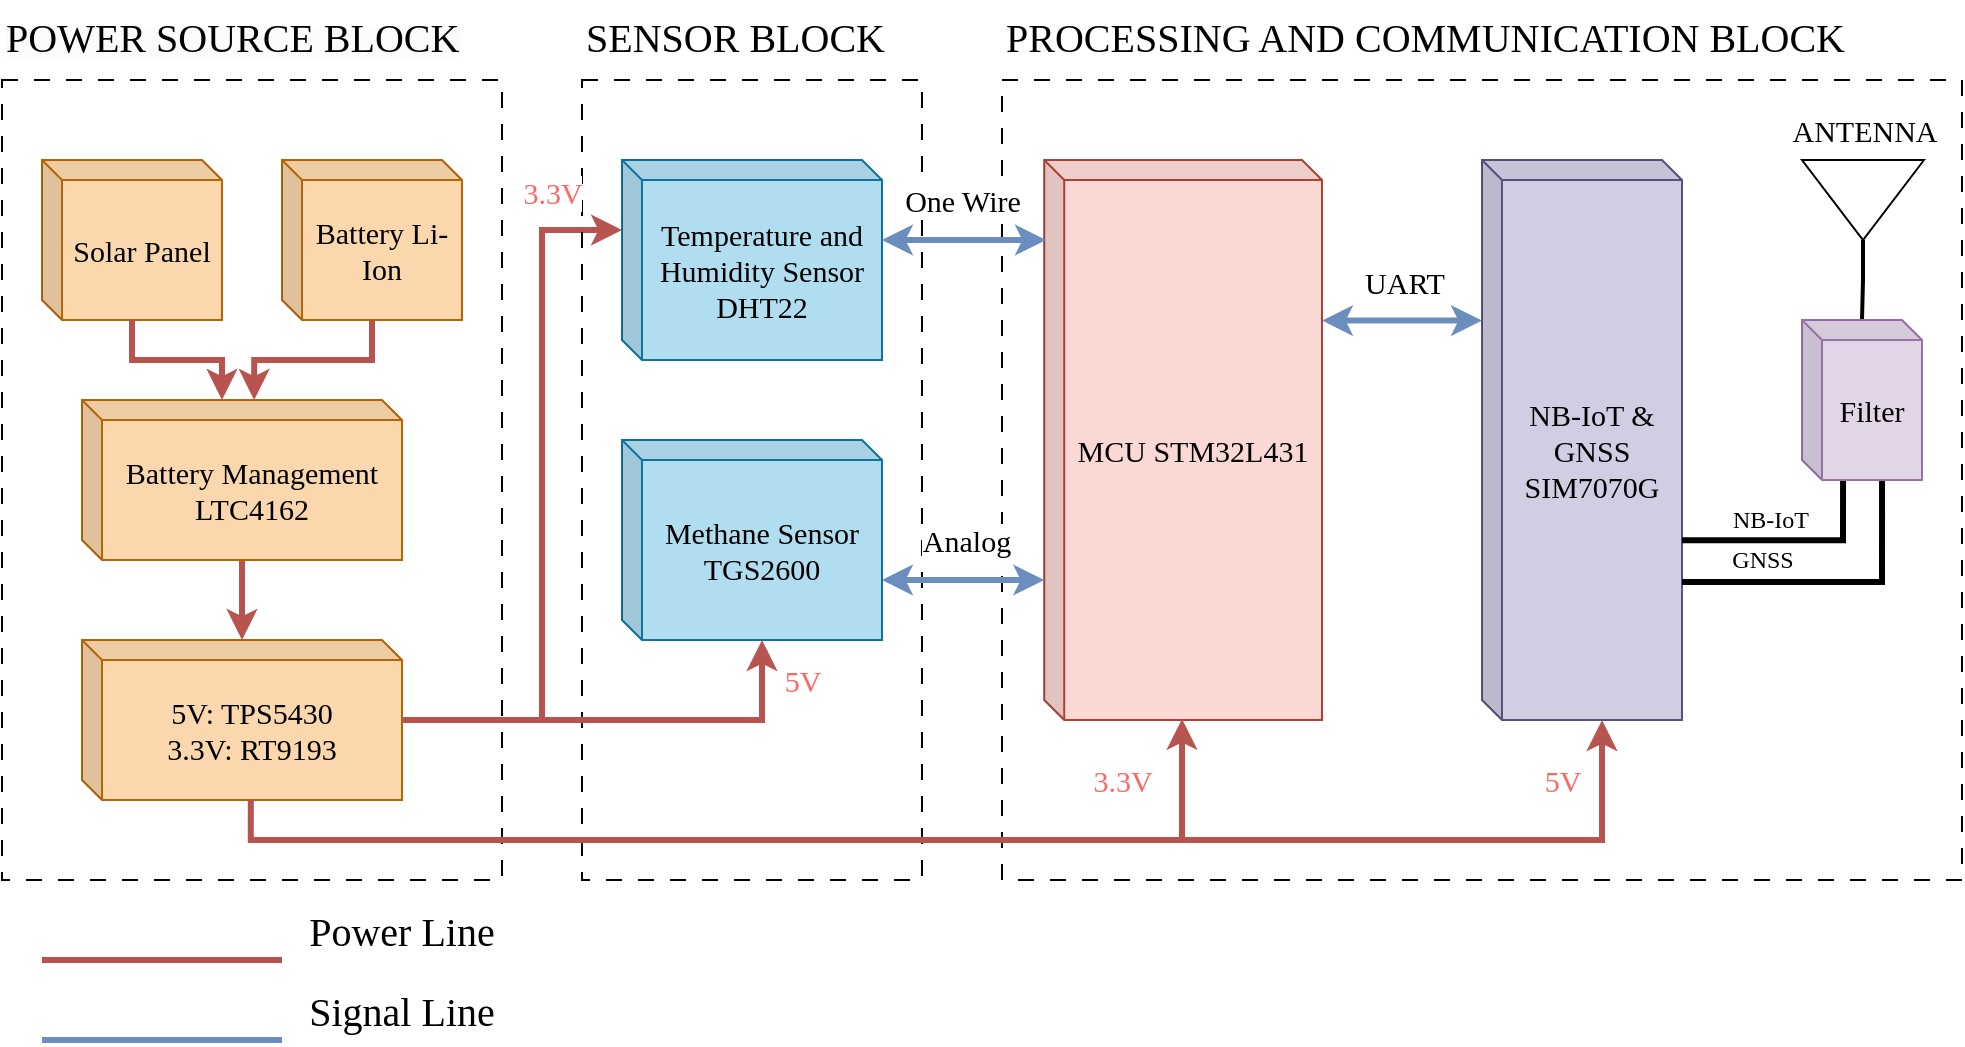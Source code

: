 <mxfile version="26.0.2">
  <diagram name="Trang-1" id="wszEbrUYoofNr2Puhn1D">
    <mxGraphModel dx="1018" dy="499" grid="1" gridSize="10" guides="1" tooltips="1" connect="1" arrows="1" fold="1" page="1" pageScale="1" pageWidth="827" pageHeight="1169" math="0" shadow="0">
      <root>
        <mxCell id="0" />
        <mxCell id="1" parent="0" />
        <mxCell id="KDMx-ezY_uqjDw8tYnH9-1" value="&lt;font style=&quot;font-size: 15px;&quot; face=&quot;Times New Roman&quot;&gt;Solar Panel&lt;/font&gt;" style="shape=cube;whiteSpace=wrap;html=1;boundedLbl=1;backgroundOutline=1;darkOpacity=0.05;darkOpacity2=0.1;size=10;fillColor=#fad7ac;strokeColor=#b46504;" parent="1" vertex="1">
          <mxGeometry x="80" y="600" width="90" height="80" as="geometry" />
        </mxCell>
        <mxCell id="KDMx-ezY_uqjDw8tYnH9-3" value="&lt;span style=&quot;color: rgb(0, 0, 0); font-style: normal; font-variant-ligatures: normal; font-variant-caps: normal; font-weight: 400; letter-spacing: normal; orphans: 2; text-align: center; text-indent: 0px; text-transform: none; widows: 2; word-spacing: 0px; -webkit-text-stroke-width: 0px; white-space: normal; background-color: rgb(251, 251, 251); text-decoration-thickness: initial; text-decoration-style: initial; text-decoration-color: initial; float: none; display: inline !important;&quot;&gt;&lt;font style=&quot;font-size: 20px;&quot; face=&quot;Times New Roman&quot;&gt;POWER SOURCE BLOCK&lt;/font&gt;&lt;/span&gt;" style="text;whiteSpace=wrap;html=1;" parent="1" vertex="1">
          <mxGeometry x="60" y="520" width="250" height="40" as="geometry" />
        </mxCell>
        <mxCell id="KDMx-ezY_uqjDw8tYnH9-10" style="edgeStyle=orthogonalEdgeStyle;rounded=0;orthogonalLoop=1;jettySize=auto;html=1;entryX=0.538;entryY=0;entryDx=0;entryDy=0;entryPerimeter=0;fillColor=#f8cecc;gradientColor=#ea6b66;strokeColor=#b85450;strokeWidth=3;" parent="1" source="KDMx-ezY_uqjDw8tYnH9-4" target="KDMx-ezY_uqjDw8tYnH9-5" edge="1">
          <mxGeometry relative="1" as="geometry" />
        </mxCell>
        <mxCell id="KDMx-ezY_uqjDw8tYnH9-4" value="&lt;font style=&quot;font-size: 15px;&quot; face=&quot;Times New Roman&quot;&gt;Battery Li-Ion&lt;/font&gt;" style="shape=cube;whiteSpace=wrap;html=1;boundedLbl=1;backgroundOutline=1;darkOpacity=0.05;darkOpacity2=0.1;size=10;fillColor=#fad7ac;strokeColor=#b46504;" parent="1" vertex="1">
          <mxGeometry x="200" y="600" width="90" height="80" as="geometry" />
        </mxCell>
        <mxCell id="KDMx-ezY_uqjDw8tYnH9-42" style="edgeStyle=orthogonalEdgeStyle;rounded=0;orthogonalLoop=1;jettySize=auto;html=1;fontFamily=Helvetica;fontSize=12;fontColor=default;strokeWidth=3;fillColor=#f8cecc;gradientColor=#ea6b66;strokeColor=#b85450;" parent="1" source="KDMx-ezY_uqjDw8tYnH9-5" target="KDMx-ezY_uqjDw8tYnH9-40" edge="1">
          <mxGeometry relative="1" as="geometry" />
        </mxCell>
        <mxCell id="KDMx-ezY_uqjDw8tYnH9-5" value="&lt;font style=&quot;font-size: 15px;&quot; face=&quot;Times New Roman&quot;&gt;Battery Management&lt;/font&gt;&lt;div style=&quot;font-size: 15px;&quot;&gt;&lt;font style=&quot;font-size: 15px;&quot; face=&quot;bBwhuPaT6GNZoeY06O2n&quot;&gt;LTC4162&lt;/font&gt;&lt;/div&gt;" style="shape=cube;whiteSpace=wrap;html=1;boundedLbl=1;backgroundOutline=1;darkOpacity=0.05;darkOpacity2=0.1;size=10;fillColor=#fad7ac;strokeColor=#b46504;" parent="1" vertex="1">
          <mxGeometry x="100" y="720" width="160" height="80" as="geometry" />
        </mxCell>
        <mxCell id="KDMx-ezY_uqjDw8tYnH9-9" style="edgeStyle=orthogonalEdgeStyle;rounded=0;orthogonalLoop=1;jettySize=auto;html=1;fillColor=#f8cecc;gradientColor=#ea6b66;strokeColor=#b85450;strokeWidth=3;" parent="1" source="KDMx-ezY_uqjDw8tYnH9-1" edge="1">
          <mxGeometry relative="1" as="geometry">
            <mxPoint x="170" y="720" as="targetPoint" />
            <Array as="points">
              <mxPoint x="125" y="700" />
              <mxPoint x="170" y="700" />
              <mxPoint x="170" y="720" />
            </Array>
          </mxGeometry>
        </mxCell>
        <mxCell id="KDMx-ezY_uqjDw8tYnH9-39" value="" style="rounded=0;whiteSpace=wrap;html=1;glass=0;fillColor=none;dashed=1;dashPattern=8 8;" parent="1" vertex="1">
          <mxGeometry x="60" y="560" width="250" height="400" as="geometry" />
        </mxCell>
        <mxCell id="KDMx-ezY_uqjDw8tYnH9-22" value="&lt;div style=&quot;text-align: center;&quot;&gt;&lt;span style=&quot;background-color: initial;&quot;&gt;&lt;font style=&quot;font-size: 20px;&quot; face=&quot;Times New Roman&quot;&gt;PROCESSING AND COMMUNICATION BLOCK&lt;/font&gt;&lt;/span&gt;&lt;/div&gt;" style="text;whiteSpace=wrap;html=1;" parent="1" vertex="1">
          <mxGeometry x="560" y="520" width="480" height="30" as="geometry" />
        </mxCell>
        <mxCell id="KDMx-ezY_uqjDw8tYnH9-36" value="&lt;font style=&quot;font-size: 15px;&quot; face=&quot;Times New Roman&quot;&gt;ANTENNA&lt;/font&gt;" style="text;html=1;align=center;verticalAlign=middle;resizable=0;points=[];autosize=1;strokeColor=none;fillColor=none;" parent="1" vertex="1">
          <mxGeometry x="940.5" y="570" width="100" height="30" as="geometry" />
        </mxCell>
        <mxCell id="KDMx-ezY_uqjDw8tYnH9-40" value="&lt;font style=&quot;font-size: 15px;&quot; face=&quot;Times New Roman&quot;&gt;5V: TPS5430&lt;/font&gt;&lt;div style=&quot;font-size: 15px;&quot;&gt;&lt;font style=&quot;font-size: 15px;&quot; face=&quot;Times New Roman&quot;&gt;3.3V: RT9193&lt;/font&gt;&lt;/div&gt;" style="shape=cube;whiteSpace=wrap;html=1;boundedLbl=1;backgroundOutline=1;darkOpacity=0.05;darkOpacity2=0.1;size=10;fillColor=#fad7ac;strokeColor=#b46504;" parent="1" vertex="1">
          <mxGeometry x="100" y="840" width="160" height="80" as="geometry" />
        </mxCell>
        <mxCell id="KDMx-ezY_uqjDw8tYnH9-46" style="edgeStyle=orthogonalEdgeStyle;rounded=0;orthogonalLoop=1;jettySize=auto;html=1;entryX=0;entryY=0;entryDx=0;entryDy=35;entryPerimeter=0;fontFamily=Helvetica;fontSize=12;fontColor=default;strokeWidth=3;fillColor=#f8cecc;gradientColor=#ea6b66;strokeColor=#b85450;" parent="1" source="KDMx-ezY_uqjDw8tYnH9-40" edge="1">
          <mxGeometry relative="1" as="geometry">
            <mxPoint x="370" y="635" as="targetPoint" />
            <Array as="points">
              <mxPoint x="330" y="880" />
              <mxPoint x="330" y="635" />
            </Array>
          </mxGeometry>
        </mxCell>
        <mxCell id="KDMx-ezY_uqjDw8tYnH9-47" value="" style="rounded=0;whiteSpace=wrap;html=1;glass=0;fillColor=none;dashed=1;dashPattern=8 8;" parent="1" vertex="1">
          <mxGeometry x="350" y="560" width="170" height="400" as="geometry" />
        </mxCell>
        <mxCell id="KDMx-ezY_uqjDw8tYnH9-48" value="&lt;div style=&quot;text-align: center;&quot;&gt;&lt;font style=&quot;font-size: 20px;&quot; face=&quot;Times New Roman&quot;&gt;SENSOR BLOCK&lt;/font&gt;&lt;/div&gt;" style="text;whiteSpace=wrap;html=1;" parent="1" vertex="1">
          <mxGeometry x="350" y="520" width="200" height="30" as="geometry" />
        </mxCell>
        <mxCell id="KDMx-ezY_uqjDw8tYnH9-58" value="" style="rounded=0;whiteSpace=wrap;html=1;glass=0;fillColor=none;dashed=1;dashPattern=8 8;" parent="1" vertex="1">
          <mxGeometry x="560" y="560" width="480" height="400" as="geometry" />
        </mxCell>
        <mxCell id="KDMx-ezY_uqjDw8tYnH9-59" value="&lt;font style=&quot;font-size: 15px;&quot; face=&quot;Times New Roman&quot;&gt;MCU STM32L431&lt;/font&gt;" style="shape=cube;whiteSpace=wrap;html=1;boundedLbl=1;backgroundOutline=1;darkOpacity=0.05;darkOpacity2=0.1;size=10;fillColor=#fad9d5;strokeColor=#ae4132;" parent="1" vertex="1">
          <mxGeometry x="581.11" y="600" width="138.89" height="280" as="geometry" />
        </mxCell>
        <mxCell id="KDMx-ezY_uqjDw8tYnH9-66" value="&lt;font style=&quot;font-size: 15px;&quot; face=&quot;Times New Roman&quot;&gt;Temperature and Humidity Sensor DHT22&lt;/font&gt;" style="shape=cube;whiteSpace=wrap;html=1;boundedLbl=1;backgroundOutline=1;darkOpacity=0.05;darkOpacity2=0.1;size=10;fillColor=#b1ddf0;strokeColor=#10739e;" parent="1" vertex="1">
          <mxGeometry x="370" y="600" width="130" height="100" as="geometry" />
        </mxCell>
        <mxCell id="KDMx-ezY_uqjDw8tYnH9-70" style="edgeStyle=orthogonalEdgeStyle;rounded=0;orthogonalLoop=1;jettySize=auto;html=1;fontFamily=Helvetica;fontSize=12;fontColor=default;startArrow=classic;startFill=1;strokeWidth=3;fillColor=#dae8fc;gradientColor=#7ea6e0;strokeColor=#6c8ebf;" parent="1" source="KDMx-ezY_uqjDw8tYnH9-67" target="KDMx-ezY_uqjDw8tYnH9-59" edge="1">
          <mxGeometry relative="1" as="geometry">
            <Array as="points">
              <mxPoint x="540" y="810" />
              <mxPoint x="540" y="810" />
            </Array>
          </mxGeometry>
        </mxCell>
        <mxCell id="KDMx-ezY_uqjDw8tYnH9-85" value="&lt;font face=&quot;Times New Roman&quot; style=&quot;font-size: 15px;&quot;&gt;Analog&lt;/font&gt;" style="edgeLabel;html=1;align=center;verticalAlign=middle;resizable=0;points=[];rounded=0;strokeColor=default;fontFamily=Helvetica;fontSize=15;fontColor=default;fillColor=default;" parent="KDMx-ezY_uqjDw8tYnH9-70" vertex="1" connectable="0">
          <mxGeometry x="0.028" y="2" relative="1" as="geometry">
            <mxPoint y="-18" as="offset" />
          </mxGeometry>
        </mxCell>
        <mxCell id="KDMx-ezY_uqjDw8tYnH9-67" value="&lt;font style=&quot;font-size: 15px;&quot; face=&quot;Times New Roman&quot;&gt;Methane Sensor TGS2600&lt;/font&gt;" style="shape=cube;whiteSpace=wrap;html=1;boundedLbl=1;backgroundOutline=1;darkOpacity=0.05;darkOpacity2=0.1;size=10;fillColor=#b1ddf0;strokeColor=#10739e;" parent="1" vertex="1">
          <mxGeometry x="370" y="740" width="130" height="100" as="geometry" />
        </mxCell>
        <mxCell id="KDMx-ezY_uqjDw8tYnH9-68" style="edgeStyle=orthogonalEdgeStyle;rounded=0;orthogonalLoop=1;jettySize=auto;html=1;fontFamily=Helvetica;fontSize=12;fontColor=default;startArrow=classic;startFill=1;fillColor=#dae8fc;gradientColor=#7ea6e0;strokeColor=#6c8ebf;strokeWidth=3;" parent="1" source="KDMx-ezY_uqjDw8tYnH9-66" edge="1">
          <mxGeometry relative="1" as="geometry">
            <mxPoint x="582" y="640" as="targetPoint" />
            <Array as="points">
              <mxPoint x="582" y="640" />
            </Array>
          </mxGeometry>
        </mxCell>
        <mxCell id="KDMx-ezY_uqjDw8tYnH9-84" value="&lt;font style=&quot;font-size: 15px;&quot;&gt;One Wire&lt;/font&gt;" style="edgeLabel;html=1;align=center;verticalAlign=middle;resizable=0;points=[];rounded=0;strokeColor=default;fontFamily=Times New Roman;fontSize=15;fontColor=default;fillColor=default;" parent="KDMx-ezY_uqjDw8tYnH9-68" vertex="1" connectable="0">
          <mxGeometry x="0.217" y="-2" relative="1" as="geometry">
            <mxPoint x="-10" y="-22" as="offset" />
          </mxGeometry>
        </mxCell>
        <mxCell id="KDMx-ezY_uqjDw8tYnH9-73" style="edgeStyle=orthogonalEdgeStyle;rounded=0;orthogonalLoop=1;jettySize=auto;html=1;fontFamily=Helvetica;fontSize=12;fontColor=default;startArrow=classic;startFill=1;strokeWidth=3;fillColor=#dae8fc;gradientColor=#7ea6e0;strokeColor=#6c8ebf;" parent="1" source="KDMx-ezY_uqjDw8tYnH9-59" edge="1">
          <mxGeometry relative="1" as="geometry">
            <mxPoint x="800" y="680.269" as="targetPoint" />
            <Array as="points">
              <mxPoint x="800" y="680" />
            </Array>
          </mxGeometry>
        </mxCell>
        <mxCell id="KDMx-ezY_uqjDw8tYnH9-76" value="&lt;font style=&quot;font-size: 15px;&quot; face=&quot;Times New Roman&quot;&gt;UART&lt;/font&gt;" style="edgeLabel;html=1;align=center;verticalAlign=middle;resizable=0;points=[];rounded=0;strokeColor=default;fontFamily=Helvetica;fontSize=12;fontColor=default;fillColor=default;" parent="KDMx-ezY_uqjDw8tYnH9-73" vertex="1" connectable="0">
          <mxGeometry x="-0.161" y="-2" relative="1" as="geometry">
            <mxPoint x="7" y="-22" as="offset" />
          </mxGeometry>
        </mxCell>
        <mxCell id="KDMx-ezY_uqjDw8tYnH9-74" style="edgeStyle=orthogonalEdgeStyle;rounded=0;orthogonalLoop=1;jettySize=auto;html=1;fontFamily=Helvetica;fontSize=12;fontColor=default;strokeWidth=3;fillColor=#f8cecc;gradientColor=#ea6b66;strokeColor=#b85450;entryX=0.496;entryY=0.998;entryDx=0;entryDy=0;entryPerimeter=0;" parent="1" target="KDMx-ezY_uqjDw8tYnH9-59" edge="1">
          <mxGeometry relative="1" as="geometry">
            <mxPoint x="184.41" y="920" as="sourcePoint" />
            <mxPoint x="649.965" y="890" as="targetPoint" />
            <Array as="points">
              <mxPoint x="184" y="940" />
              <mxPoint x="650" y="940" />
            </Array>
          </mxGeometry>
        </mxCell>
        <mxCell id="KDMx-ezY_uqjDw8tYnH9-93" value="3.3V" style="edgeLabel;html=1;align=center;verticalAlign=middle;resizable=0;points=[];rounded=0;strokeColor=default;fontFamily=Times New Roman;fontSize=15;fontColor=#FF6666;fillColor=default;" parent="KDMx-ezY_uqjDw8tYnH9-74" vertex="1" connectable="0">
          <mxGeometry x="0.882" y="-4" relative="1" as="geometry">
            <mxPoint x="-34" y="-2" as="offset" />
          </mxGeometry>
        </mxCell>
        <mxCell id="8kTCp1MSRafjvHWpw4pT-7" value="" style="edgeStyle=orthogonalEdgeStyle;rounded=0;orthogonalLoop=1;jettySize=auto;html=1;endArrow=none;endFill=0;strokeWidth=2;" parent="1" source="KDMx-ezY_uqjDw8tYnH9-77" target="8kTCp1MSRafjvHWpw4pT-1" edge="1">
          <mxGeometry relative="1" as="geometry" />
        </mxCell>
        <mxCell id="KDMx-ezY_uqjDw8tYnH9-77" value="" style="triangle;whiteSpace=wrap;html=1;rounded=0;strokeColor=default;align=center;verticalAlign=middle;fontFamily=Helvetica;fontSize=12;fontColor=default;fillColor=default;direction=south;" parent="1" vertex="1">
          <mxGeometry x="960" y="600" width="61" height="40" as="geometry" />
        </mxCell>
        <mxCell id="KDMx-ezY_uqjDw8tYnH9-80" value="&lt;font style=&quot;font-size: 15px;&quot; face=&quot;Times New Roman&quot;&gt;NB-IoT &amp;amp; GNSS SIM7070G&lt;/font&gt;" style="shape=cube;whiteSpace=wrap;html=1;boundedLbl=1;backgroundOutline=1;darkOpacity=0.05;darkOpacity2=0.1;size=10;fillColor=#d0cee2;strokeColor=#56517e;" parent="1" vertex="1">
          <mxGeometry x="800" y="600" width="100" height="280" as="geometry" />
        </mxCell>
        <mxCell id="KDMx-ezY_uqjDw8tYnH9-75" style="edgeStyle=orthogonalEdgeStyle;rounded=0;orthogonalLoop=1;jettySize=auto;html=1;fontFamily=Helvetica;fontSize=12;fontColor=default;fillColor=#f8cecc;gradientColor=#ea6b66;strokeColor=#b85450;strokeWidth=3;" parent="1" edge="1">
          <mxGeometry relative="1" as="geometry">
            <mxPoint x="190" y="940" as="sourcePoint" />
            <mxPoint x="860" y="880" as="targetPoint" />
            <Array as="points">
              <mxPoint x="860" y="940" />
              <mxPoint x="860" y="880" />
            </Array>
          </mxGeometry>
        </mxCell>
        <mxCell id="KDMx-ezY_uqjDw8tYnH9-95" value="5V" style="edgeLabel;html=1;align=center;verticalAlign=middle;resizable=0;points=[];rounded=0;strokeColor=default;fontFamily=Times New Roman;fontSize=15;fontColor=#FF6666;fillColor=default;" parent="KDMx-ezY_uqjDw8tYnH9-75" vertex="1" connectable="0">
          <mxGeometry x="0.497" relative="1" as="geometry">
            <mxPoint x="103" y="-30" as="offset" />
          </mxGeometry>
        </mxCell>
        <mxCell id="KDMx-ezY_uqjDw8tYnH9-83" style="edgeStyle=orthogonalEdgeStyle;rounded=0;orthogonalLoop=1;jettySize=auto;html=1;fontFamily=Helvetica;fontSize=12;fontColor=default;fillColor=#f8cecc;gradientColor=#ea6b66;strokeColor=#b85450;strokeWidth=3;" parent="1" source="KDMx-ezY_uqjDw8tYnH9-40" edge="1">
          <mxGeometry relative="1" as="geometry">
            <mxPoint x="440" y="840" as="targetPoint" />
            <Array as="points">
              <mxPoint x="440" y="880" />
            </Array>
          </mxGeometry>
        </mxCell>
        <mxCell id="KDMx-ezY_uqjDw8tYnH9-89" style="edgeStyle=orthogonalEdgeStyle;rounded=0;orthogonalLoop=1;jettySize=auto;html=1;fontFamily=Helvetica;fontSize=12;fontColor=default;endArrow=none;endFill=0;strokeWidth=3;entryX=1;entryY=0.679;entryDx=0;entryDy=0;entryPerimeter=0;" parent="1" target="KDMx-ezY_uqjDw8tYnH9-80" edge="1">
          <mxGeometry relative="1" as="geometry">
            <Array as="points">
              <mxPoint x="981" y="790" />
            </Array>
            <mxPoint x="980.529" y="760" as="sourcePoint" />
            <mxPoint x="910" y="790" as="targetPoint" />
          </mxGeometry>
        </mxCell>
        <mxCell id="KDMx-ezY_uqjDw8tYnH9-91" value="&lt;font face=&quot;Times New Roman&quot;&gt;NB-IoT&lt;/font&gt;" style="edgeLabel;html=1;align=center;verticalAlign=middle;resizable=0;points=[];rounded=0;strokeColor=default;fontFamily=Helvetica;fontSize=12;fontColor=default;fillColor=default;" parent="KDMx-ezY_uqjDw8tYnH9-89" vertex="1" connectable="0">
          <mxGeometry x="0.199" y="-3" relative="1" as="geometry">
            <mxPoint y="-7" as="offset" />
          </mxGeometry>
        </mxCell>
        <mxCell id="KDMx-ezY_uqjDw8tYnH9-90" style="edgeStyle=orthogonalEdgeStyle;rounded=0;orthogonalLoop=1;jettySize=auto;html=1;fontFamily=Helvetica;fontSize=12;fontColor=default;endArrow=none;endFill=0;strokeWidth=3;" parent="1" edge="1">
          <mxGeometry relative="1" as="geometry">
            <Array as="points">
              <mxPoint x="1000" y="811" />
            </Array>
            <mxPoint x="1000.029" y="760" as="sourcePoint" />
            <mxPoint x="900" y="811" as="targetPoint" />
          </mxGeometry>
        </mxCell>
        <mxCell id="KDMx-ezY_uqjDw8tYnH9-92" value="&lt;font face=&quot;Times New Roman&quot;&gt;GNSS&lt;/font&gt;" style="edgeLabel;html=1;align=center;verticalAlign=middle;resizable=0;points=[];rounded=0;strokeColor=default;fontFamily=Helvetica;fontSize=12;fontColor=default;fillColor=default;" parent="KDMx-ezY_uqjDw8tYnH9-90" vertex="1" connectable="0">
          <mxGeometry x="0.269" y="-3" relative="1" as="geometry">
            <mxPoint x="-15" y="-8" as="offset" />
          </mxGeometry>
        </mxCell>
        <mxCell id="KDMx-ezY_uqjDw8tYnH9-94" value="&lt;font face=&quot;Times New Roman&quot;&gt;3.3V&lt;/font&gt;" style="edgeLabel;html=1;align=center;verticalAlign=middle;resizable=0;points=[];rounded=0;strokeColor=default;fontFamily=Helvetica;fontSize=15;fontColor=#FF6666;fillColor=default;" parent="1" vertex="1" connectable="0">
          <mxGeometry x="630.0" y="919.996" as="geometry">
            <mxPoint x="-295" y="-304" as="offset" />
          </mxGeometry>
        </mxCell>
        <mxCell id="KDMx-ezY_uqjDw8tYnH9-96" value="&lt;font style=&quot;font-size: 15px;&quot;&gt;5V&lt;/font&gt;" style="edgeLabel;html=1;align=center;verticalAlign=middle;resizable=0;points=[];rounded=0;strokeColor=default;fontFamily=Times New Roman;fontSize=15;fontColor=#FF6666;fillColor=default;" parent="1" vertex="1" connectable="0">
          <mxGeometry x="460.002" y="859.999" as="geometry" />
        </mxCell>
        <mxCell id="KDMx-ezY_uqjDw8tYnH9-101" value="" style="endArrow=none;html=1;rounded=0;fontFamily=Helvetica;fontSize=12;fontColor=default;fillColor=#f8cecc;gradientColor=#ea6b66;strokeColor=#b85450;strokeWidth=3;" parent="1" edge="1">
          <mxGeometry width="50" height="50" relative="1" as="geometry">
            <mxPoint x="80" y="1000" as="sourcePoint" />
            <mxPoint x="200" y="1000" as="targetPoint" />
          </mxGeometry>
        </mxCell>
        <mxCell id="KDMx-ezY_uqjDw8tYnH9-102" value="" style="endArrow=none;html=1;rounded=0;fontFamily=Helvetica;fontSize=12;fontColor=default;fillColor=#dae8fc;gradientColor=#7ea6e0;strokeColor=#6c8ebf;strokeWidth=3;" parent="1" edge="1">
          <mxGeometry width="50" height="50" relative="1" as="geometry">
            <mxPoint x="80" y="1040" as="sourcePoint" />
            <mxPoint x="200" y="1040" as="targetPoint" />
          </mxGeometry>
        </mxCell>
        <mxCell id="KDMx-ezY_uqjDw8tYnH9-103" value="&lt;span style=&quot;font-size: 20px;&quot;&gt;&lt;font face=&quot;Times New Roman&quot;&gt;Power Line&lt;/font&gt;&lt;/span&gt;" style="text;html=1;align=center;verticalAlign=middle;whiteSpace=wrap;rounded=0;fontFamily=Helvetica;fontSize=12;fontColor=default;" parent="1" vertex="1">
          <mxGeometry x="200" y="970" width="120" height="30" as="geometry" />
        </mxCell>
        <mxCell id="KDMx-ezY_uqjDw8tYnH9-104" value="&lt;font face=&quot;Times New Roman&quot; style=&quot;font-size: 20px;&quot;&gt;Signal Line&lt;/font&gt;" style="text;html=1;align=center;verticalAlign=middle;whiteSpace=wrap;rounded=0;fontFamily=Helvetica;fontSize=12;fontColor=default;" parent="1" vertex="1">
          <mxGeometry x="200" y="1010" width="120" height="30" as="geometry" />
        </mxCell>
        <mxCell id="8kTCp1MSRafjvHWpw4pT-1" value="&lt;font style=&quot;font-size: 15px;&quot; face=&quot;Times New Roman&quot;&gt;Filter&lt;/font&gt;" style="shape=cube;whiteSpace=wrap;html=1;boundedLbl=1;backgroundOutline=1;darkOpacity=0.05;darkOpacity2=0.1;size=10;fillColor=#e1d5e7;strokeColor=#9673a6;" parent="1" vertex="1">
          <mxGeometry x="960" y="680" width="60" height="80" as="geometry" />
        </mxCell>
      </root>
    </mxGraphModel>
  </diagram>
</mxfile>
